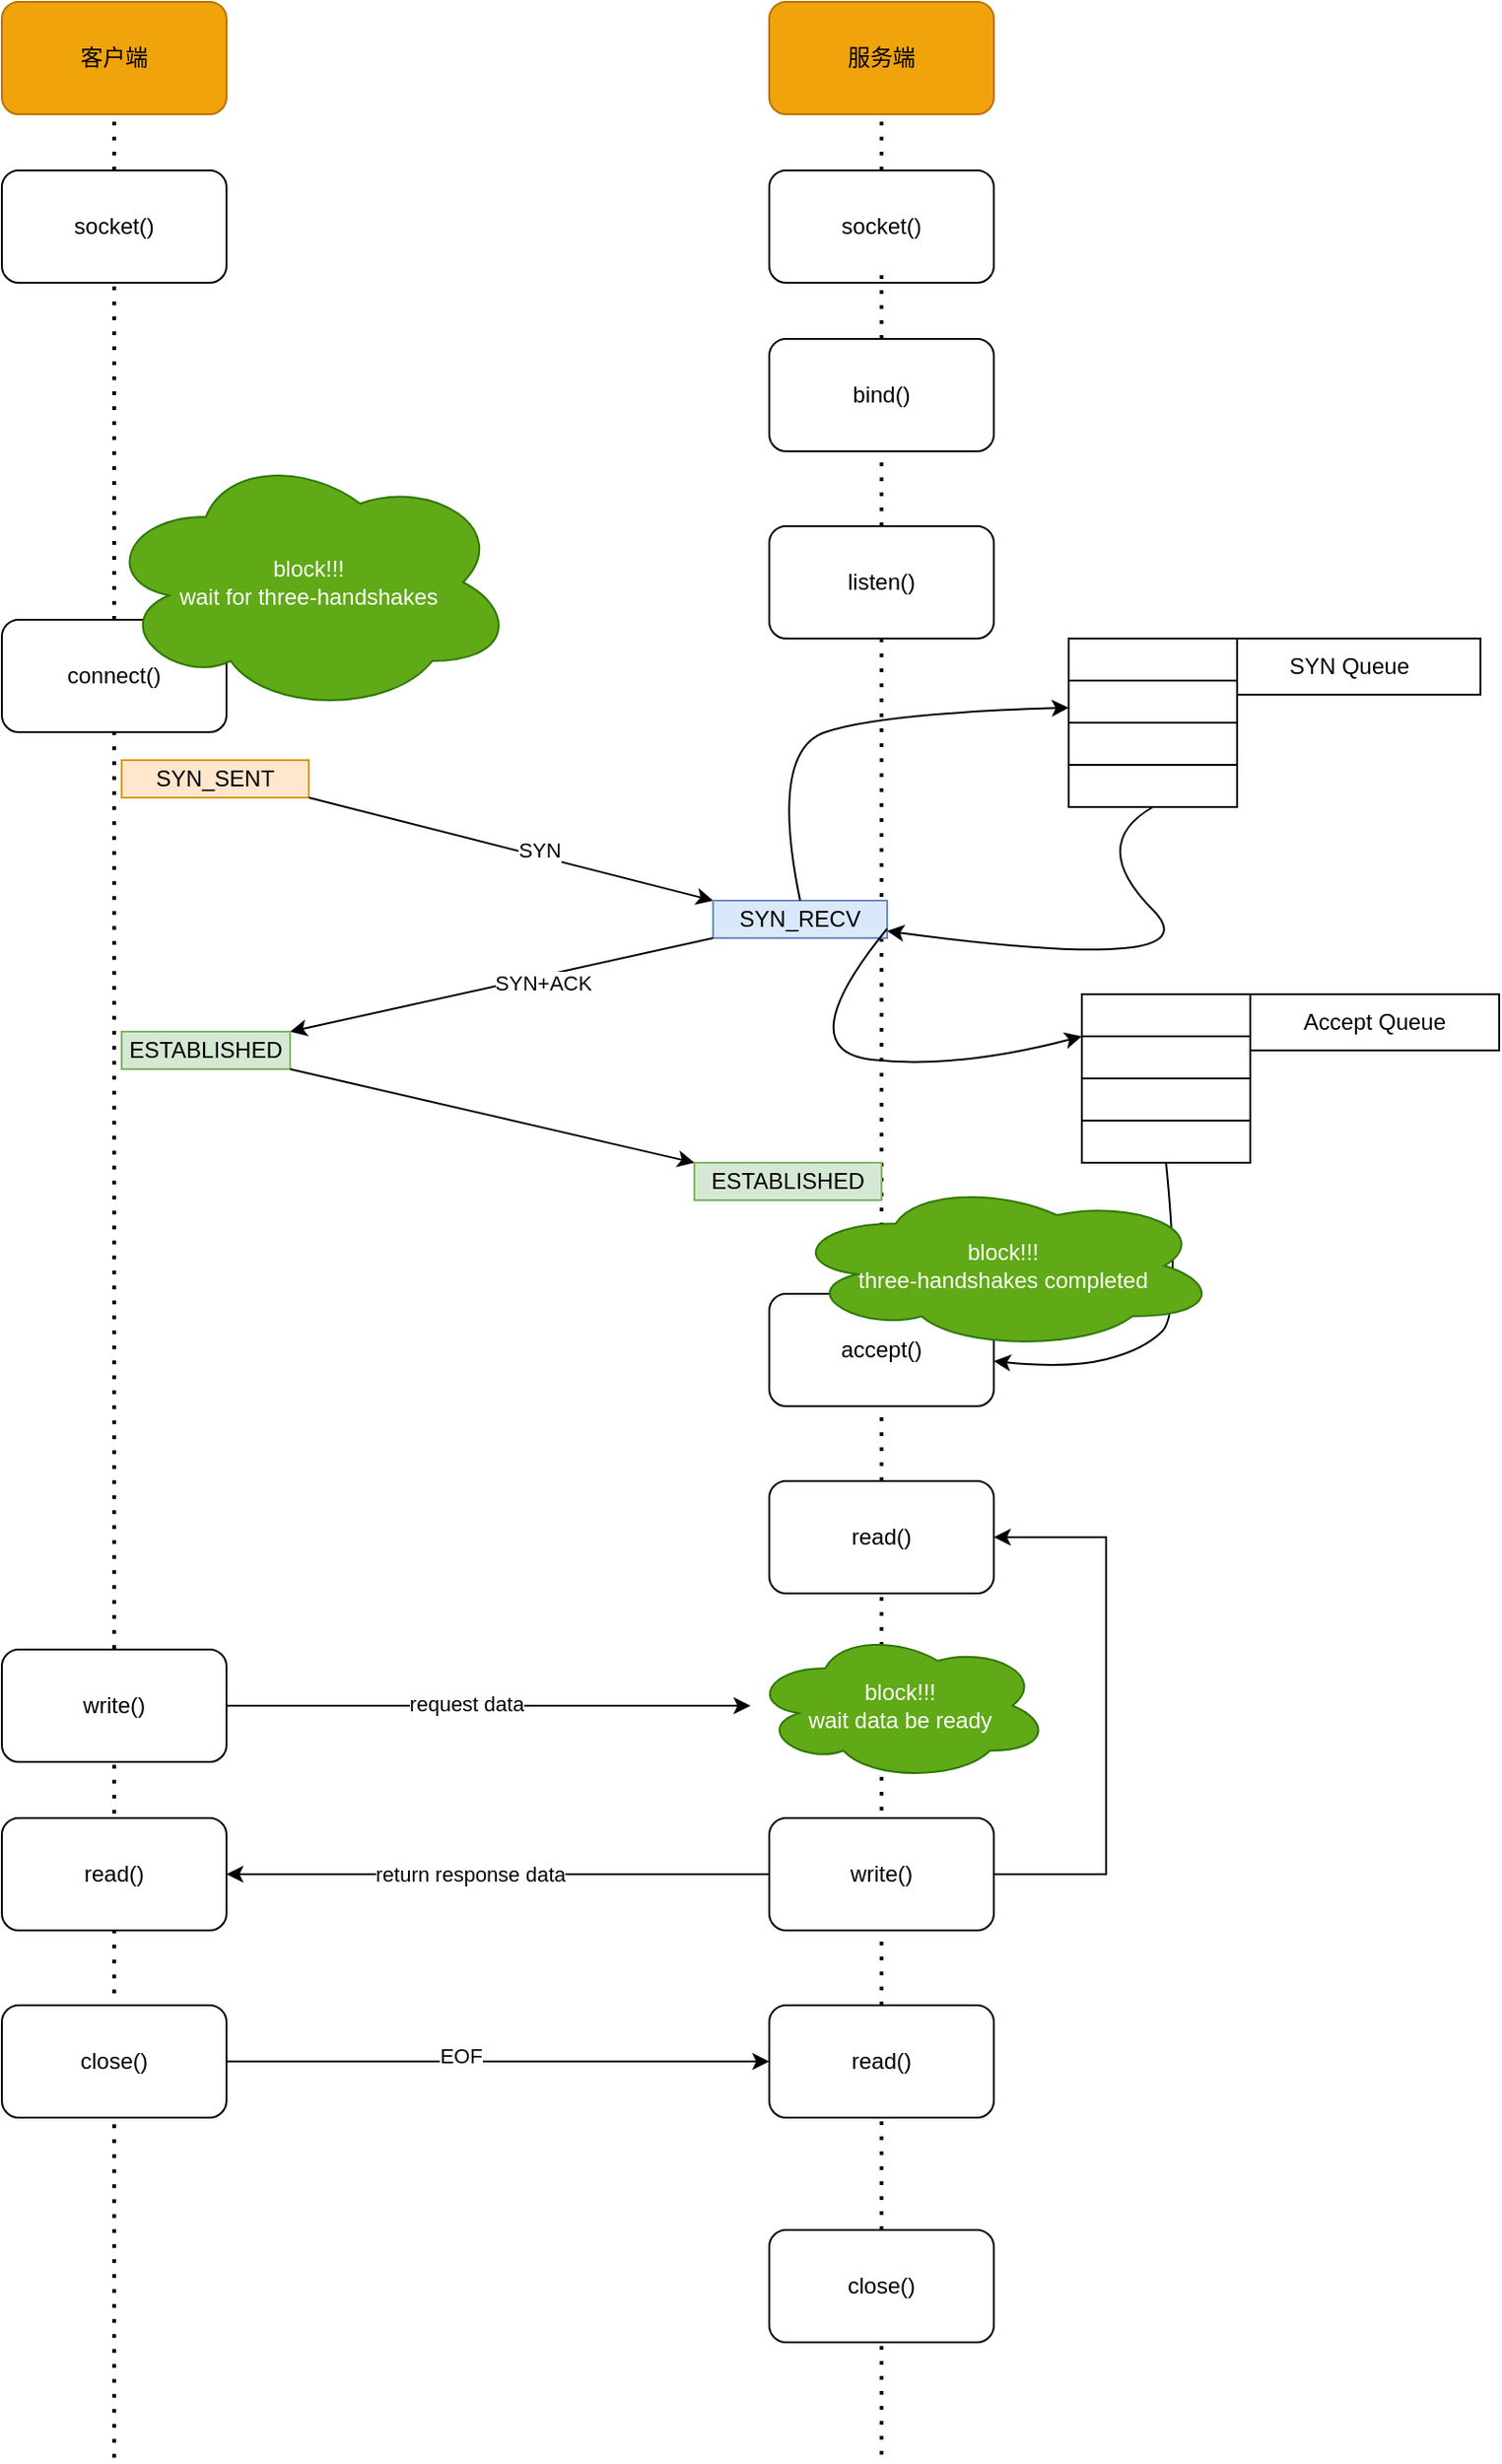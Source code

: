 <mxfile version="20.2.2" type="github">
  <diagram id="SyZby6x_rLINGPDNCdUl" name="第 1 页">
    <mxGraphModel dx="1006" dy="581" grid="1" gridSize="10" guides="1" tooltips="1" connect="1" arrows="1" fold="1" page="1" pageScale="1" pageWidth="827" pageHeight="1169" math="0" shadow="0">
      <root>
        <mxCell id="0" />
        <mxCell id="1" parent="0" />
        <mxCell id="Dttc6C6zKsvHEgjZCncE-1" value="客户端" style="rounded=1;whiteSpace=wrap;html=1;fillColor=#f0a30a;fontColor=#000000;strokeColor=#BD7000;" vertex="1" parent="1">
          <mxGeometry x="250" y="80" width="120" height="60" as="geometry" />
        </mxCell>
        <mxCell id="Dttc6C6zKsvHEgjZCncE-2" value="服务端" style="rounded=1;whiteSpace=wrap;html=1;fillColor=#f0a30a;fontColor=#000000;strokeColor=#BD7000;" vertex="1" parent="1">
          <mxGeometry x="660" y="80" width="120" height="60" as="geometry" />
        </mxCell>
        <mxCell id="Dttc6C6zKsvHEgjZCncE-4" value="socket()" style="rounded=1;whiteSpace=wrap;html=1;" vertex="1" parent="1">
          <mxGeometry x="250" y="170" width="120" height="60" as="geometry" />
        </mxCell>
        <mxCell id="Dttc6C6zKsvHEgjZCncE-11" value="" style="endArrow=none;dashed=1;html=1;dashPattern=1 3;strokeWidth=2;rounded=0;entryX=0.5;entryY=1;entryDx=0;entryDy=0;exitX=0.5;exitY=0;exitDx=0;exitDy=0;" edge="1" parent="1" source="Dttc6C6zKsvHEgjZCncE-4" target="Dttc6C6zKsvHEgjZCncE-1">
          <mxGeometry width="50" height="50" relative="1" as="geometry">
            <mxPoint x="390" y="380" as="sourcePoint" />
            <mxPoint x="440" y="330" as="targetPoint" />
          </mxGeometry>
        </mxCell>
        <mxCell id="Dttc6C6zKsvHEgjZCncE-16" value="socket()" style="rounded=1;whiteSpace=wrap;html=1;" vertex="1" parent="1">
          <mxGeometry x="660" y="170" width="120" height="60" as="geometry" />
        </mxCell>
        <mxCell id="Dttc6C6zKsvHEgjZCncE-17" value="" style="endArrow=none;dashed=1;html=1;dashPattern=1 3;strokeWidth=2;rounded=0;entryX=0.5;entryY=1;entryDx=0;entryDy=0;exitX=0.5;exitY=0;exitDx=0;exitDy=0;" edge="1" parent="1" source="Dttc6C6zKsvHEgjZCncE-16" target="Dttc6C6zKsvHEgjZCncE-2">
          <mxGeometry width="50" height="50" relative="1" as="geometry">
            <mxPoint x="520" y="380" as="sourcePoint" />
            <mxPoint x="570" y="330" as="targetPoint" />
          </mxGeometry>
        </mxCell>
        <mxCell id="Dttc6C6zKsvHEgjZCncE-18" value="" style="endArrow=none;dashed=1;html=1;dashPattern=1 3;strokeWidth=2;rounded=0;exitX=0.5;exitY=0;exitDx=0;exitDy=0;" edge="1" parent="1" source="Dttc6C6zKsvHEgjZCncE-19">
          <mxGeometry width="50" height="50" relative="1" as="geometry">
            <mxPoint x="670" y="270" as="sourcePoint" />
            <mxPoint x="720" y="220" as="targetPoint" />
          </mxGeometry>
        </mxCell>
        <mxCell id="Dttc6C6zKsvHEgjZCncE-19" value="bind()" style="rounded=1;whiteSpace=wrap;html=1;" vertex="1" parent="1">
          <mxGeometry x="660" y="260" width="120" height="60" as="geometry" />
        </mxCell>
        <mxCell id="Dttc6C6zKsvHEgjZCncE-20" value="listen()" style="rounded=1;whiteSpace=wrap;html=1;" vertex="1" parent="1">
          <mxGeometry x="660" y="360" width="120" height="60" as="geometry" />
        </mxCell>
        <mxCell id="Dttc6C6zKsvHEgjZCncE-21" value="" style="endArrow=none;dashed=1;html=1;dashPattern=1 3;strokeWidth=2;rounded=0;entryX=0.5;entryY=1;entryDx=0;entryDy=0;exitX=0.5;exitY=0;exitDx=0;exitDy=0;" edge="1" parent="1" source="Dttc6C6zKsvHEgjZCncE-20" target="Dttc6C6zKsvHEgjZCncE-19">
          <mxGeometry width="50" height="50" relative="1" as="geometry">
            <mxPoint x="690" y="380" as="sourcePoint" />
            <mxPoint x="740" y="330" as="targetPoint" />
          </mxGeometry>
        </mxCell>
        <mxCell id="Dttc6C6zKsvHEgjZCncE-22" value="" style="endArrow=none;dashed=1;html=1;dashPattern=1 3;strokeWidth=2;rounded=0;entryX=0.5;entryY=1;entryDx=0;entryDy=0;" edge="1" parent="1" target="Dttc6C6zKsvHEgjZCncE-4">
          <mxGeometry width="50" height="50" relative="1" as="geometry">
            <mxPoint x="310" y="410" as="sourcePoint" />
            <mxPoint x="440" y="330" as="targetPoint" />
          </mxGeometry>
        </mxCell>
        <mxCell id="Dttc6C6zKsvHEgjZCncE-23" value="connect()" style="rounded=1;whiteSpace=wrap;html=1;" vertex="1" parent="1">
          <mxGeometry x="250" y="410" width="120" height="60" as="geometry" />
        </mxCell>
        <mxCell id="Dttc6C6zKsvHEgjZCncE-24" value="block!!!&lt;br&gt;wait for three-handshakes" style="ellipse;shape=cloud;whiteSpace=wrap;html=1;fillColor=#60a917;fontColor=#ffffff;strokeColor=#2D7600;" vertex="1" parent="1">
          <mxGeometry x="304" y="320" width="220" height="140" as="geometry" />
        </mxCell>
        <mxCell id="Dttc6C6zKsvHEgjZCncE-26" value="" style="endArrow=none;dashed=1;html=1;dashPattern=1 3;strokeWidth=2;rounded=0;entryX=0.5;entryY=1;entryDx=0;entryDy=0;" edge="1" parent="1" target="Dttc6C6zKsvHEgjZCncE-23">
          <mxGeometry width="50" height="50" relative="1" as="geometry">
            <mxPoint x="310" y="1391.667" as="sourcePoint" />
            <mxPoint x="340" y="480" as="targetPoint" />
          </mxGeometry>
        </mxCell>
        <mxCell id="Dttc6C6zKsvHEgjZCncE-27" value="" style="endArrow=none;dashed=1;html=1;dashPattern=1 3;strokeWidth=2;rounded=0;entryX=0.5;entryY=1;entryDx=0;entryDy=0;" edge="1" parent="1" target="Dttc6C6zKsvHEgjZCncE-20">
          <mxGeometry width="50" height="50" relative="1" as="geometry">
            <mxPoint x="720" y="1390" as="sourcePoint" />
            <mxPoint x="750" y="430" as="targetPoint" />
          </mxGeometry>
        </mxCell>
        <mxCell id="Dttc6C6zKsvHEgjZCncE-29" value="SYN_SENT" style="rounded=0;whiteSpace=wrap;html=1;fillColor=#ffe6cc;strokeColor=#d79b00;" vertex="1" parent="1">
          <mxGeometry x="314" y="485" width="100" height="20" as="geometry" />
        </mxCell>
        <object label="" placeholders="1" data="SYN" id="Dttc6C6zKsvHEgjZCncE-30">
          <mxCell style="endArrow=classic;html=1;rounded=0;exitX=1;exitY=1;exitDx=0;exitDy=0;entryX=0;entryY=0;entryDx=0;entryDy=0;" edge="1" parent="1" source="Dttc6C6zKsvHEgjZCncE-29" target="Dttc6C6zKsvHEgjZCncE-33">
            <mxGeometry width="50" height="50" relative="1" as="geometry">
              <mxPoint x="430" y="500" as="sourcePoint" />
              <mxPoint x="550" y="530" as="targetPoint" />
            </mxGeometry>
          </mxCell>
        </object>
        <mxCell id="Dttc6C6zKsvHEgjZCncE-34" value="SYN" style="edgeLabel;html=1;align=center;verticalAlign=middle;resizable=0;points=[];" vertex="1" connectable="0" parent="Dttc6C6zKsvHEgjZCncE-30">
          <mxGeometry x="0.265" y="1" relative="1" as="geometry">
            <mxPoint x="-14" y="-6" as="offset" />
          </mxGeometry>
        </mxCell>
        <mxCell id="Dttc6C6zKsvHEgjZCncE-33" value="SYN_RECV" style="rounded=0;whiteSpace=wrap;html=1;fillColor=#dae8fc;strokeColor=#6c8ebf;" vertex="1" parent="1">
          <mxGeometry x="630" y="560" width="93" height="20" as="geometry" />
        </mxCell>
        <mxCell id="Dttc6C6zKsvHEgjZCncE-35" value="" style="endArrow=classic;html=1;rounded=0;exitX=0;exitY=1;exitDx=0;exitDy=0;entryX=1;entryY=0;entryDx=0;entryDy=0;" edge="1" parent="1" source="Dttc6C6zKsvHEgjZCncE-33" target="Dttc6C6zKsvHEgjZCncE-39">
          <mxGeometry width="50" height="50" relative="1" as="geometry">
            <mxPoint x="400" y="610" as="sourcePoint" />
            <mxPoint x="390" y="620" as="targetPoint" />
            <Array as="points" />
          </mxGeometry>
        </mxCell>
        <mxCell id="Dttc6C6zKsvHEgjZCncE-36" value="SYN+ACK" style="edgeLabel;html=1;align=center;verticalAlign=middle;resizable=0;points=[];" vertex="1" connectable="0" parent="Dttc6C6zKsvHEgjZCncE-35">
          <mxGeometry x="-0.361" y="2" relative="1" as="geometry">
            <mxPoint x="-19" y="6" as="offset" />
          </mxGeometry>
        </mxCell>
        <mxCell id="Dttc6C6zKsvHEgjZCncE-39" value="ESTABLISHED" style="rounded=0;whiteSpace=wrap;html=1;fillColor=#d5e8d4;strokeColor=#82b366;" vertex="1" parent="1">
          <mxGeometry x="314" y="630" width="90" height="20" as="geometry" />
        </mxCell>
        <mxCell id="Dttc6C6zKsvHEgjZCncE-40" value="ESTABLISHED" style="rounded=0;whiteSpace=wrap;html=1;fillColor=#d5e8d4;strokeColor=#82b366;" vertex="1" parent="1">
          <mxGeometry x="620" y="700" width="100" height="20" as="geometry" />
        </mxCell>
        <mxCell id="Dttc6C6zKsvHEgjZCncE-41" value="" style="endArrow=classic;html=1;rounded=0;exitX=1;exitY=1;exitDx=0;exitDy=0;entryX=0;entryY=0;entryDx=0;entryDy=0;" edge="1" parent="1" source="Dttc6C6zKsvHEgjZCncE-39" target="Dttc6C6zKsvHEgjZCncE-40">
          <mxGeometry width="50" height="50" relative="1" as="geometry">
            <mxPoint x="480" y="730" as="sourcePoint" />
            <mxPoint x="530" y="680" as="targetPoint" />
          </mxGeometry>
        </mxCell>
        <mxCell id="Dttc6C6zKsvHEgjZCncE-42" value="" style="curved=1;endArrow=classic;html=1;rounded=0;exitX=0.5;exitY=0;exitDx=0;exitDy=0;entryX=0;entryY=0.411;entryDx=0;entryDy=0;entryPerimeter=0;" edge="1" parent="1" source="Dttc6C6zKsvHEgjZCncE-33" target="Dttc6C6zKsvHEgjZCncE-75">
          <mxGeometry width="50" height="50" relative="1" as="geometry">
            <mxPoint x="780" y="535" as="sourcePoint" />
            <mxPoint x="807.34" y="477.008" as="targetPoint" />
            <Array as="points">
              <mxPoint x="660" y="480" />
              <mxPoint x="720" y="460" />
            </Array>
          </mxGeometry>
        </mxCell>
        <mxCell id="Dttc6C6zKsvHEgjZCncE-48" value="" style="curved=1;endArrow=classic;html=1;rounded=0;exitX=0.5;exitY=1;exitDx=0;exitDy=0;" edge="1" parent="1" source="Dttc6C6zKsvHEgjZCncE-75" target="Dttc6C6zKsvHEgjZCncE-33">
          <mxGeometry width="50" height="50" relative="1" as="geometry">
            <mxPoint x="878.32" y="522.31" as="sourcePoint" />
            <mxPoint x="950" y="600" as="targetPoint" />
            <Array as="points">
              <mxPoint x="830" y="530" />
              <mxPoint x="900" y="600" />
            </Array>
          </mxGeometry>
        </mxCell>
        <mxCell id="Dttc6C6zKsvHEgjZCncE-70" value="" style="group" vertex="1" connectable="0" parent="1">
          <mxGeometry x="827" y="610" width="90" height="90" as="geometry" />
        </mxCell>
        <mxCell id="Dttc6C6zKsvHEgjZCncE-52" value="" style="whiteSpace=wrap;html=1;aspect=fixed;" vertex="1" parent="Dttc6C6zKsvHEgjZCncE-70">
          <mxGeometry width="90" height="90" as="geometry" />
        </mxCell>
        <mxCell id="Dttc6C6zKsvHEgjZCncE-53" value="" style="endArrow=none;html=1;rounded=0;entryX=1;entryY=0.25;entryDx=0;entryDy=0;exitX=0;exitY=0.25;exitDx=0;exitDy=0;" edge="1" parent="Dttc6C6zKsvHEgjZCncE-70" source="Dttc6C6zKsvHEgjZCncE-52" target="Dttc6C6zKsvHEgjZCncE-52">
          <mxGeometry width="50" height="50" relative="1" as="geometry">
            <mxPoint x="-347" as="sourcePoint" />
            <mxPoint x="-297" y="-50" as="targetPoint" />
          </mxGeometry>
        </mxCell>
        <mxCell id="Dttc6C6zKsvHEgjZCncE-55" value="" style="endArrow=none;html=1;rounded=0;entryX=1;entryY=0.5;entryDx=0;entryDy=0;exitX=0;exitY=0.5;exitDx=0;exitDy=0;" edge="1" parent="Dttc6C6zKsvHEgjZCncE-70" source="Dttc6C6zKsvHEgjZCncE-52" target="Dttc6C6zKsvHEgjZCncE-52">
          <mxGeometry width="50" height="50" relative="1" as="geometry">
            <mxPoint x="-17" y="270" as="sourcePoint" />
            <mxPoint x="33" y="220" as="targetPoint" />
          </mxGeometry>
        </mxCell>
        <mxCell id="Dttc6C6zKsvHEgjZCncE-56" value="" style="endArrow=none;html=1;rounded=0;entryX=1;entryY=0.75;entryDx=0;entryDy=0;exitX=0;exitY=0.75;exitDx=0;exitDy=0;" edge="1" parent="Dttc6C6zKsvHEgjZCncE-70" source="Dttc6C6zKsvHEgjZCncE-52" target="Dttc6C6zKsvHEgjZCncE-52">
          <mxGeometry width="50" height="50" relative="1" as="geometry">
            <mxPoint x="-347" as="sourcePoint" />
            <mxPoint x="-297" y="-50" as="targetPoint" />
          </mxGeometry>
        </mxCell>
        <mxCell id="Dttc6C6zKsvHEgjZCncE-71" value="" style="curved=1;endArrow=classic;html=1;rounded=0;exitX=1;exitY=0.75;exitDx=0;exitDy=0;entryX=0;entryY=0.25;entryDx=0;entryDy=0;" edge="1" parent="1" source="Dttc6C6zKsvHEgjZCncE-33" target="Dttc6C6zKsvHEgjZCncE-52">
          <mxGeometry width="50" height="50" relative="1" as="geometry">
            <mxPoint x="480" y="630" as="sourcePoint" />
            <mxPoint x="530" y="580" as="targetPoint" />
            <Array as="points">
              <mxPoint x="670" y="640" />
              <mxPoint x="760" y="650" />
            </Array>
          </mxGeometry>
        </mxCell>
        <mxCell id="Dttc6C6zKsvHEgjZCncE-72" value="SYN Queue" style="rounded=0;whiteSpace=wrap;html=1;" vertex="1" parent="1">
          <mxGeometry x="900" y="420" width="140" height="30" as="geometry" />
        </mxCell>
        <mxCell id="Dttc6C6zKsvHEgjZCncE-73" value="Accept Queue" style="rounded=0;whiteSpace=wrap;html=1;" vertex="1" parent="1">
          <mxGeometry x="917" y="610" width="133" height="30" as="geometry" />
        </mxCell>
        <mxCell id="Dttc6C6zKsvHEgjZCncE-74" value="" style="group" vertex="1" connectable="0" parent="1">
          <mxGeometry x="820" y="420" width="90" height="90" as="geometry" />
        </mxCell>
        <mxCell id="Dttc6C6zKsvHEgjZCncE-75" value="" style="whiteSpace=wrap;html=1;aspect=fixed;" vertex="1" parent="Dttc6C6zKsvHEgjZCncE-74">
          <mxGeometry width="90" height="90" as="geometry" />
        </mxCell>
        <mxCell id="Dttc6C6zKsvHEgjZCncE-76" value="" style="endArrow=none;html=1;rounded=0;entryX=1;entryY=0.25;entryDx=0;entryDy=0;exitX=0;exitY=0.25;exitDx=0;exitDy=0;" edge="1" parent="Dttc6C6zKsvHEgjZCncE-74" source="Dttc6C6zKsvHEgjZCncE-75" target="Dttc6C6zKsvHEgjZCncE-75">
          <mxGeometry width="50" height="50" relative="1" as="geometry">
            <mxPoint x="-347" as="sourcePoint" />
            <mxPoint x="-297" y="-50" as="targetPoint" />
          </mxGeometry>
        </mxCell>
        <mxCell id="Dttc6C6zKsvHEgjZCncE-77" value="" style="endArrow=none;html=1;rounded=0;entryX=1;entryY=0.5;entryDx=0;entryDy=0;exitX=0;exitY=0.5;exitDx=0;exitDy=0;" edge="1" parent="Dttc6C6zKsvHEgjZCncE-74" source="Dttc6C6zKsvHEgjZCncE-75" target="Dttc6C6zKsvHEgjZCncE-75">
          <mxGeometry width="50" height="50" relative="1" as="geometry">
            <mxPoint x="-17" y="270" as="sourcePoint" />
            <mxPoint x="33" y="220" as="targetPoint" />
          </mxGeometry>
        </mxCell>
        <mxCell id="Dttc6C6zKsvHEgjZCncE-78" value="" style="endArrow=none;html=1;rounded=0;entryX=1;entryY=0.75;entryDx=0;entryDy=0;exitX=0;exitY=0.75;exitDx=0;exitDy=0;" edge="1" parent="Dttc6C6zKsvHEgjZCncE-74" source="Dttc6C6zKsvHEgjZCncE-75" target="Dttc6C6zKsvHEgjZCncE-75">
          <mxGeometry width="50" height="50" relative="1" as="geometry">
            <mxPoint x="-347" as="sourcePoint" />
            <mxPoint x="-297" y="-50" as="targetPoint" />
          </mxGeometry>
        </mxCell>
        <mxCell id="Dttc6C6zKsvHEgjZCncE-79" value="" style="curved=1;endArrow=classic;html=1;rounded=0;exitX=0.5;exitY=1;exitDx=0;exitDy=0;" edge="1" parent="1" source="Dttc6C6zKsvHEgjZCncE-52" target="Dttc6C6zKsvHEgjZCncE-80">
          <mxGeometry width="50" height="50" relative="1" as="geometry">
            <mxPoint x="530" y="930" as="sourcePoint" />
            <mxPoint x="800" y="790" as="targetPoint" />
            <Array as="points">
              <mxPoint x="880" y="780" />
              <mxPoint x="860" y="800" />
              <mxPoint x="820" y="810" />
            </Array>
          </mxGeometry>
        </mxCell>
        <mxCell id="Dttc6C6zKsvHEgjZCncE-80" value="accept()" style="rounded=1;whiteSpace=wrap;html=1;" vertex="1" parent="1">
          <mxGeometry x="660" y="770" width="120" height="60" as="geometry" />
        </mxCell>
        <mxCell id="Dttc6C6zKsvHEgjZCncE-81" value="block!!!&lt;br&gt;three-handshakes completed" style="ellipse;shape=cloud;whiteSpace=wrap;html=1;fillColor=#60a917;fontColor=#ffffff;strokeColor=#2D7600;" vertex="1" parent="1">
          <mxGeometry x="670" y="710" width="230" height="90" as="geometry" />
        </mxCell>
        <mxCell id="Dttc6C6zKsvHEgjZCncE-83" value="read()" style="rounded=1;whiteSpace=wrap;html=1;" vertex="1" parent="1">
          <mxGeometry x="660" y="870" width="120" height="60" as="geometry" />
        </mxCell>
        <mxCell id="Dttc6C6zKsvHEgjZCncE-84" value="block!!!&lt;br&gt;wait data be ready" style="ellipse;shape=cloud;whiteSpace=wrap;html=1;fillColor=#60a917;fontColor=#ffffff;strokeColor=#2D7600;" vertex="1" parent="1">
          <mxGeometry x="650" y="950" width="160" height="80" as="geometry" />
        </mxCell>
        <mxCell id="Dttc6C6zKsvHEgjZCncE-86" value="write()" style="rounded=1;whiteSpace=wrap;html=1;" vertex="1" parent="1">
          <mxGeometry x="660" y="1050" width="120" height="60" as="geometry" />
        </mxCell>
        <mxCell id="Dttc6C6zKsvHEgjZCncE-87" value="" style="endArrow=classic;html=1;rounded=0;exitX=1;exitY=0.5;exitDx=0;exitDy=0;entryX=1;entryY=0.5;entryDx=0;entryDy=0;" edge="1" parent="1" source="Dttc6C6zKsvHEgjZCncE-86" target="Dttc6C6zKsvHEgjZCncE-83">
          <mxGeometry width="50" height="50" relative="1" as="geometry">
            <mxPoint x="790" y="1080" as="sourcePoint" />
            <mxPoint x="840" y="1030" as="targetPoint" />
            <Array as="points">
              <mxPoint x="840" y="1080" />
              <mxPoint x="840" y="900" />
            </Array>
          </mxGeometry>
        </mxCell>
        <mxCell id="Dttc6C6zKsvHEgjZCncE-89" value="write()" style="rounded=1;whiteSpace=wrap;html=1;" vertex="1" parent="1">
          <mxGeometry x="250" y="960" width="120" height="60" as="geometry" />
        </mxCell>
        <mxCell id="Dttc6C6zKsvHEgjZCncE-90" value="" style="endArrow=classic;html=1;rounded=0;exitX=1;exitY=0.5;exitDx=0;exitDy=0;" edge="1" parent="1" source="Dttc6C6zKsvHEgjZCncE-89" target="Dttc6C6zKsvHEgjZCncE-84">
          <mxGeometry width="50" height="50" relative="1" as="geometry">
            <mxPoint x="530" y="890" as="sourcePoint" />
            <mxPoint x="580" y="840" as="targetPoint" />
          </mxGeometry>
        </mxCell>
        <mxCell id="Dttc6C6zKsvHEgjZCncE-92" value="request data" style="edgeLabel;html=1;align=center;verticalAlign=middle;resizable=0;points=[];" vertex="1" connectable="0" parent="Dttc6C6zKsvHEgjZCncE-90">
          <mxGeometry x="-0.09" y="1" relative="1" as="geometry">
            <mxPoint as="offset" />
          </mxGeometry>
        </mxCell>
        <mxCell id="Dttc6C6zKsvHEgjZCncE-93" value="read()" style="rounded=1;whiteSpace=wrap;html=1;" vertex="1" parent="1">
          <mxGeometry x="250" y="1050" width="120" height="60" as="geometry" />
        </mxCell>
        <mxCell id="Dttc6C6zKsvHEgjZCncE-94" value="" style="endArrow=classic;html=1;rounded=0;exitX=0;exitY=0.5;exitDx=0;exitDy=0;entryX=1;entryY=0.5;entryDx=0;entryDy=0;" edge="1" parent="1" source="Dttc6C6zKsvHEgjZCncE-86" target="Dttc6C6zKsvHEgjZCncE-93">
          <mxGeometry width="50" height="50" relative="1" as="geometry">
            <mxPoint x="530" y="980" as="sourcePoint" />
            <mxPoint x="580" y="930" as="targetPoint" />
          </mxGeometry>
        </mxCell>
        <mxCell id="Dttc6C6zKsvHEgjZCncE-95" value="return response data" style="edgeLabel;html=1;align=center;verticalAlign=middle;resizable=0;points=[];" vertex="1" connectable="0" parent="Dttc6C6zKsvHEgjZCncE-94">
          <mxGeometry x="0.248" y="-3" relative="1" as="geometry">
            <mxPoint x="21" y="3" as="offset" />
          </mxGeometry>
        </mxCell>
        <mxCell id="Dttc6C6zKsvHEgjZCncE-96" value="close()" style="rounded=1;whiteSpace=wrap;html=1;" vertex="1" parent="1">
          <mxGeometry x="250" y="1150" width="120" height="60" as="geometry" />
        </mxCell>
        <mxCell id="Dttc6C6zKsvHEgjZCncE-97" value="read()" style="rounded=1;whiteSpace=wrap;html=1;" vertex="1" parent="1">
          <mxGeometry x="660" y="1150" width="120" height="60" as="geometry" />
        </mxCell>
        <mxCell id="Dttc6C6zKsvHEgjZCncE-98" value="" style="endArrow=classic;html=1;rounded=0;exitX=1;exitY=0.5;exitDx=0;exitDy=0;entryX=0;entryY=0.5;entryDx=0;entryDy=0;" edge="1" parent="1" source="Dttc6C6zKsvHEgjZCncE-96" target="Dttc6C6zKsvHEgjZCncE-97">
          <mxGeometry width="50" height="50" relative="1" as="geometry">
            <mxPoint x="430" y="1210" as="sourcePoint" />
            <mxPoint x="480" y="1160" as="targetPoint" />
          </mxGeometry>
        </mxCell>
        <mxCell id="Dttc6C6zKsvHEgjZCncE-99" value="EOF" style="edgeLabel;html=1;align=center;verticalAlign=middle;resizable=0;points=[];" vertex="1" connectable="0" parent="Dttc6C6zKsvHEgjZCncE-98">
          <mxGeometry x="-0.139" y="3" relative="1" as="geometry">
            <mxPoint as="offset" />
          </mxGeometry>
        </mxCell>
        <mxCell id="Dttc6C6zKsvHEgjZCncE-100" value="close()" style="rounded=1;whiteSpace=wrap;html=1;" vertex="1" parent="1">
          <mxGeometry x="660" y="1270" width="120" height="60" as="geometry" />
        </mxCell>
      </root>
    </mxGraphModel>
  </diagram>
</mxfile>
